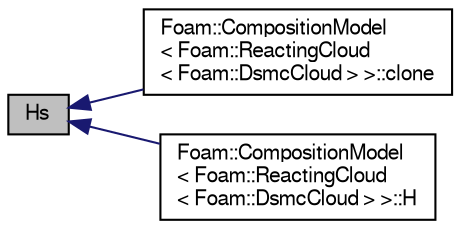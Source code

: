 digraph "Hs"
{
  bgcolor="transparent";
  edge [fontname="FreeSans",fontsize="10",labelfontname="FreeSans",labelfontsize="10"];
  node [fontname="FreeSans",fontsize="10",shape=record];
  rankdir="LR";
  Node140 [label="Hs",height=0.2,width=0.4,color="black", fillcolor="grey75", style="filled", fontcolor="black"];
  Node140 -> Node141 [dir="back",color="midnightblue",fontsize="10",style="solid",fontname="FreeSans"];
  Node141 [label="Foam::CompositionModel\l\< Foam::ReactingCloud\l\< Foam::DsmcCloud \> \>::clone",height=0.2,width=0.4,color="black",URL="$a23806.html#a978beb1d8454ca481790660427b9b37c",tooltip="Construct and return a clone. "];
  Node140 -> Node142 [dir="back",color="midnightblue",fontsize="10",style="solid",fontname="FreeSans"];
  Node142 [label="Foam::CompositionModel\l\< Foam::ReactingCloud\l\< Foam::DsmcCloud \> \>::H",height=0.2,width=0.4,color="black",URL="$a23806.html#a3456c72367dc01eafe6d13ebc9f7b24d",tooltip="Return total enthalpy for the phase phaseI. "];
}

